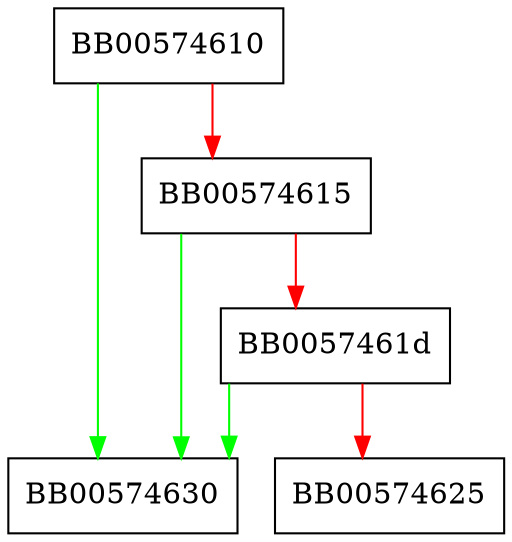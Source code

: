 digraph OSSL_CRMF_MSG_set_certReqId {
  node [shape="box"];
  graph [splines=ortho];
  BB00574610 -> BB00574630 [color="green"];
  BB00574610 -> BB00574615 [color="red"];
  BB00574615 -> BB00574630 [color="green"];
  BB00574615 -> BB0057461d [color="red"];
  BB0057461d -> BB00574630 [color="green"];
  BB0057461d -> BB00574625 [color="red"];
}